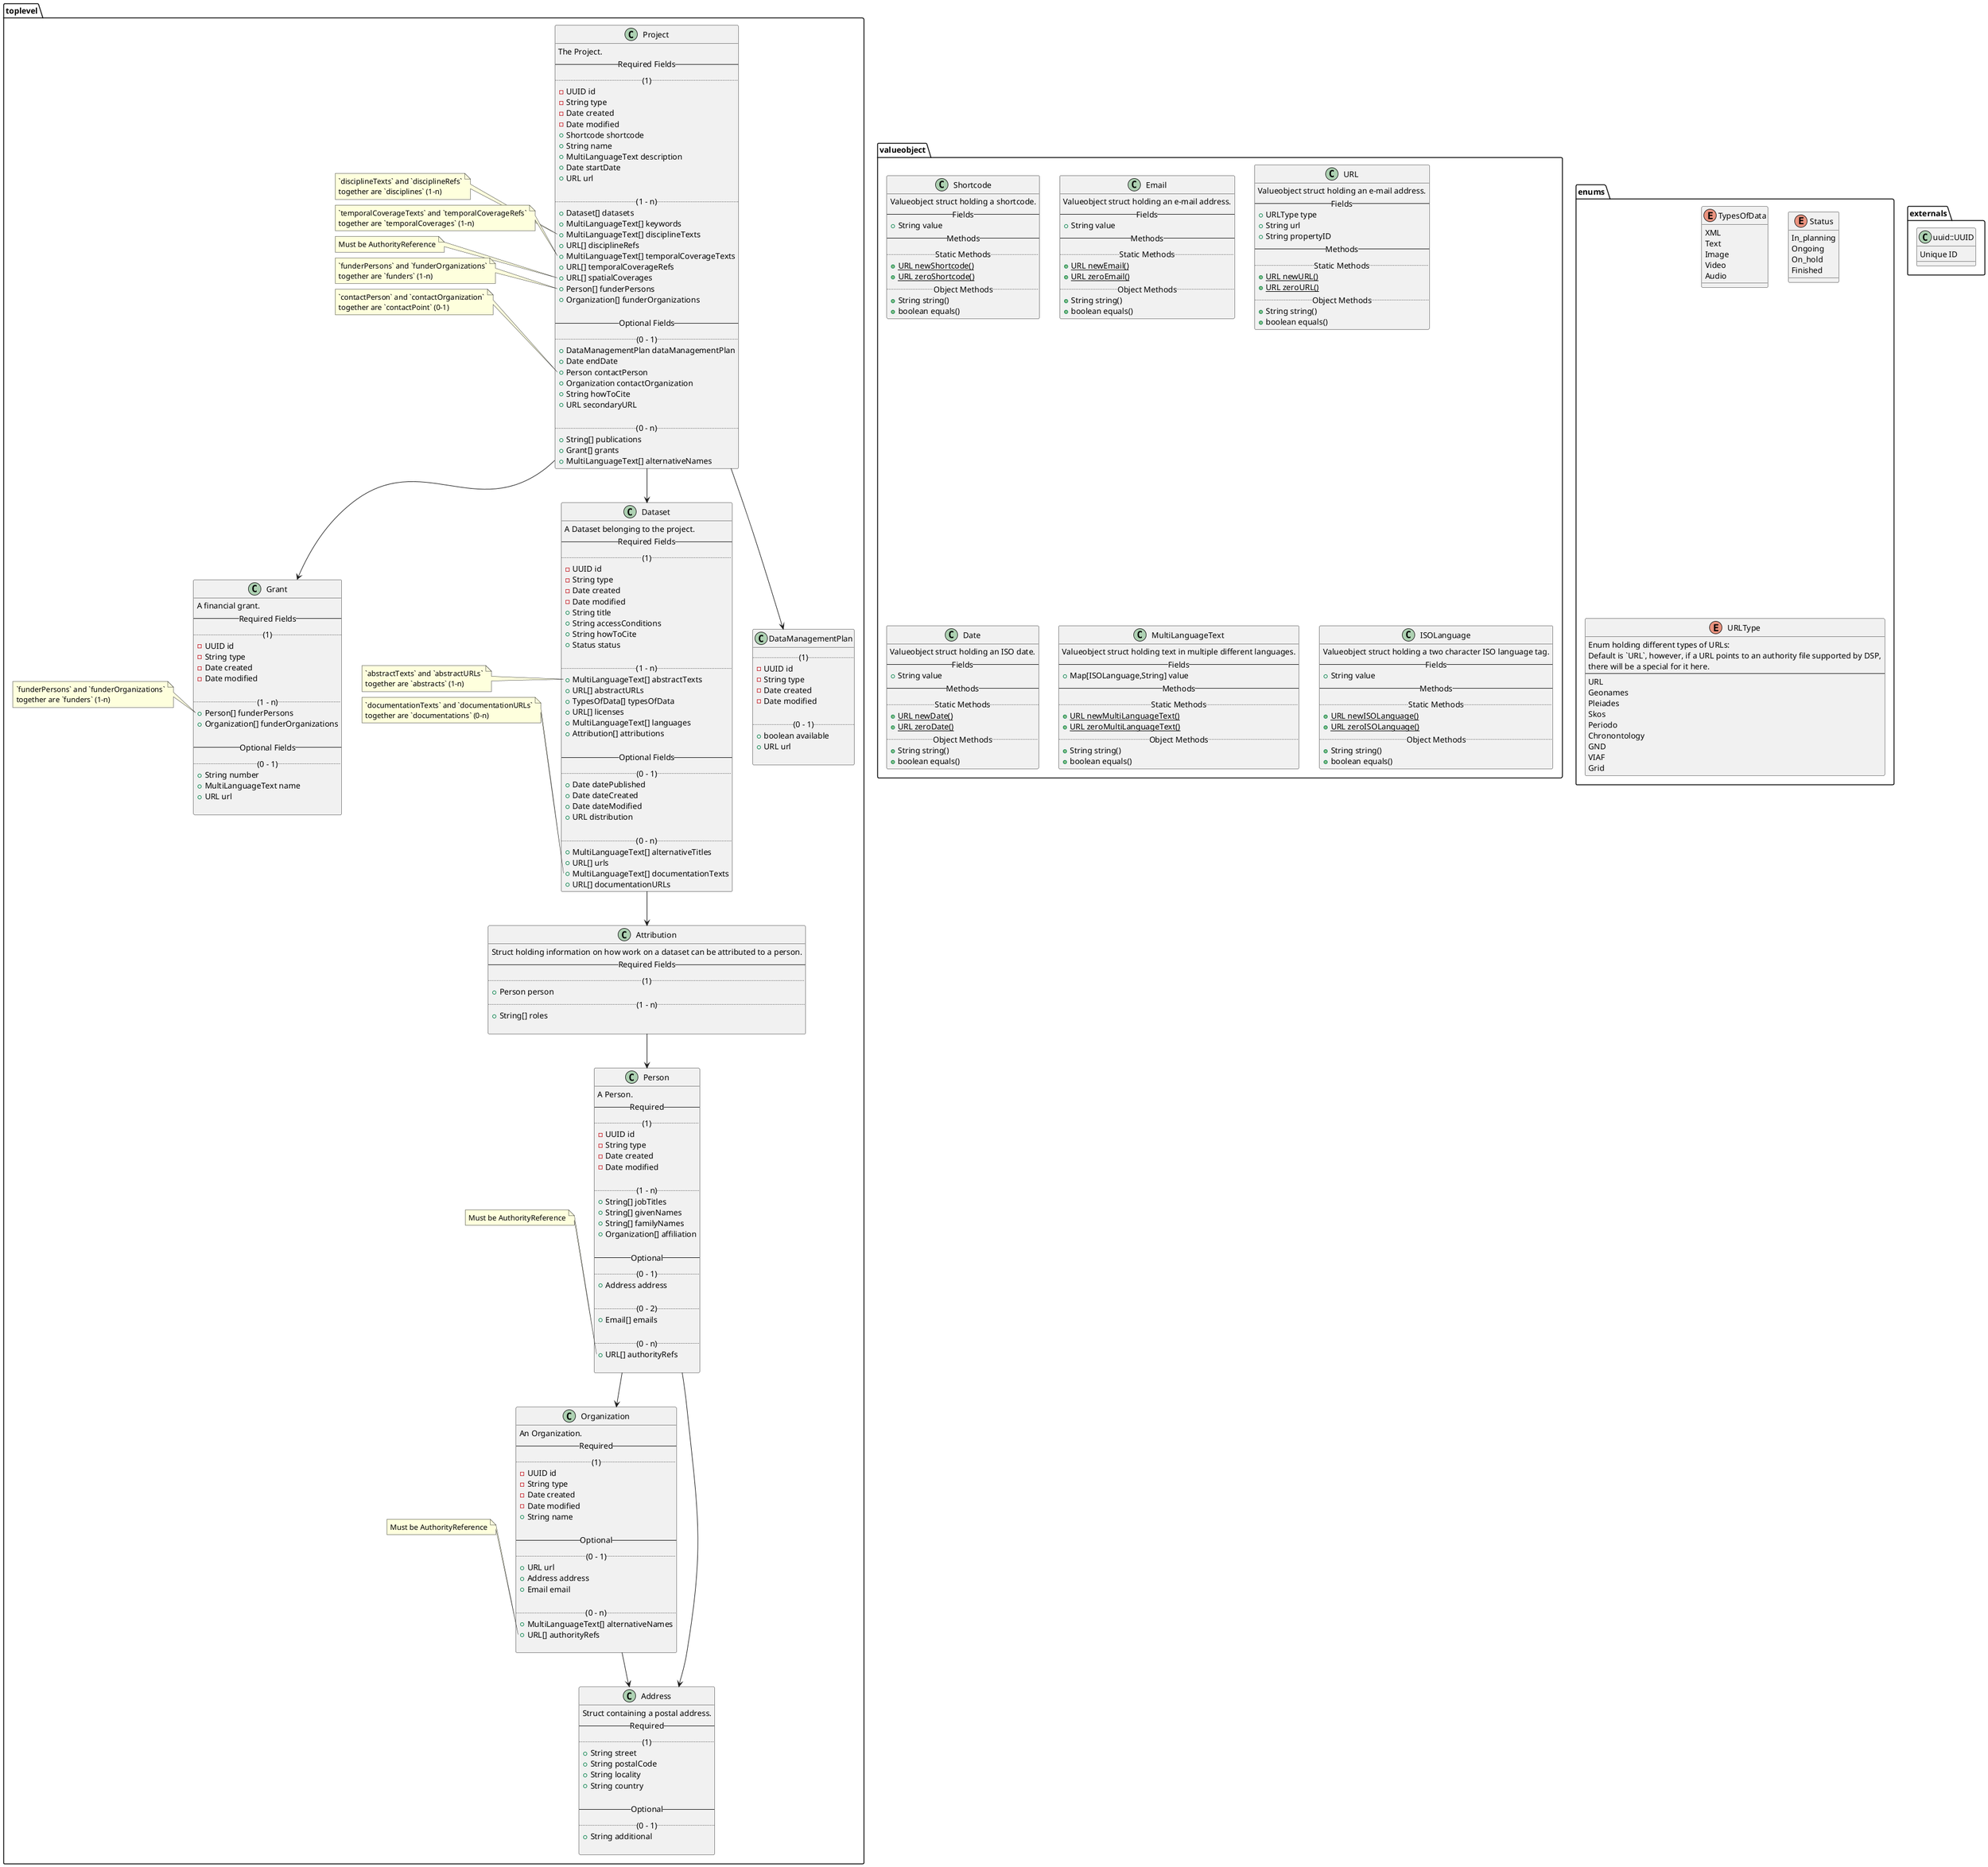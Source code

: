 @startuml Domain Entities

package toplevel {

  class Project {
    The Project.
    -- Required Fields --
    .. (1) ..
    -UUID id
    -String type
    -Date created
    -Date modified
    +Shortcode shortcode
    +String name
    +MultiLanguageText description
    +Date startDate
    +URL url

    .. (1 - n) ..
    +Dataset[] datasets
    +MultiLanguageText[] keywords
    +MultiLanguageText[] disciplineTexts
    +URL[] disciplineRefs
    +MultiLanguageText[] temporalCoverageTexts
    +URL[] temporalCoverageRefs
    +URL[] spatialCoverages
    +Person[] funderPersons
    +Organization[] funderOrganizations

    -- Optional Fields --
    .. (0 - 1) ..
    +DataManagementPlan dataManagementPlan
    +Date endDate
    +Person contactPerson
    +Organization contactOrganization
    +String howToCite
    +URL secondaryURL

    .. (0 - n) ..
    +String[] publications
    +Grant[] grants
    +MultiLanguageText[] alternativeNames
  }

  note left of Project::disciplineTexts
    `disciplineTexts` and `disciplineRefs`
    together are `disciplines` (1-n)
  end note

  note left of Project::temporalCoverageTexts
    `temporalCoverageTexts` and `temporalCoverageRefs`
    together are `temporalCoverages` (1-n)
  end note

  note left of Project::spatialCoverage
    Must be AuthorityReference
  end note

  note left of Project::funderPersons
    `funderPersons` and `funderOrganizations`
    together are `funders` (1-n)
  end note

  note left of Project::contactPerson
    `contactPerson` and `contactOrganization`
    together are `contactPoint` (0-1)
  end note

  class Dataset {
    A Dataset belonging to the project.
    -- Required Fields --
    .. (1) ..
    -UUID id
    -String type
    -Date created
    -Date modified
    +String title
    +String accessConditions
    +String howToCite
    +Status status

    .. (1 - n) ..
    +MultiLanguageText[] abstractTexts
    +URL[] abstractURLs
    +TypesOfData[] typesOfData
    +URL[] licenses
    +MultiLanguageText[] languages
    +Attribution[] attributions

    -- Optional Fields --
    .. (0 - 1) ..
    +Date datePublished
    +Date dateCreated
    +Date dateModified
    +URL distribution

    .. (0 - n) ..
    +MultiLanguageText[] alternativeTitles
    +URL[] urls
    +MultiLanguageText[] documentationTexts
    +URL[] documentationURLs
  }

  note left of Dataset::abstractTexts
    `abstractTexts` and `abstractURLs`
    together are `abstracts` (1-n)
  end note

  note left of Dataset::documentationTexts
    `documentationTexts` and `documentationURLs`
    together are `documentations` (0-n)
  end note

  class DataManagementPlan {
    .. (1) ..
    -UUID id
    -String type
    -Date created
    -Date modified

    .. (0 - 1) ..
    +boolean available
    +URL url

  }

  class Grant {
    A financial grant.
    -- Required Fields --
    .. (1) ..
    -UUID id
    -String type
    -Date created
    -Date modified

    .. (1 - n) ..
    +Person[] funderPersons
    +Organization[] funderOrganizations

    -- Optional Fields --
    .. (0 - 1) ..
    +String number
    +MultiLanguageText name
    +URL url

  }

  note left of Grant::funderPersons
    `funderPersons` and `funderOrganizations`
    together are `funders` (1-n)
  end note

  class Person {
    A Person.
    -- Required --
    .. (1) ..
    -UUID id
    -String type
    -Date created
    -Date modified

    .. (1 - n) ..
    +String[] jobTitles
    +String[] givenNames
    +String[] familyNames
    +Organization[] affiliation

    -- Optional --
    .. (0 - 1) ..
    +Address address

    .. (0 - 2) ..
    +Email[] emails

    .. (0 - n) ..
    +URL[] authorityRefs

  }

  note left of Person::authorityRefs
    Must be AuthorityReference
  end note

  class Organization {
    An Organization.
    -- Required --
    .. (1) ..
    -UUID id
    -String type
    -Date created
    -Date modified
    +String name

    -- Optional --
    .. (0 - 1) ..
    +URL url
    +Address address
    +Email email

    .. (0 - n) ..
    +MultiLanguageText[] alternativeNames
    +URL[] authorityRefs

  }

  note left of Organization::authorityRefs
    Must be AuthorityReference
  end note

  class Address {
    Struct containing a postal address.
    -- Required --
    .. (1) ..
    +String street
    +String postalCode
    +String locality
    +String country

    -- Optional --
    .. (0 - 1) ..
    +String additional

  }

  class Attribution {
    Struct holding information on how work on a dataset can be attributed to a person.
    -- Required Fields --
    .. (1) ..
    +Person person
    .. (1 - n) ..
    +String[] roles

  }
  

}

package valueobject {

  class Shortcode{
    Valueobject struct holding a shortcode.
    -- Fields --
    +String value
    -- Methods --
    .. Static Methods ..
    {static} +URL newShortcode()
    {static} +URL zeroShortcode()
    .. Object Methods ..
    +String string()
    +boolean equals()
  }

  class Email{
    Valueobject struct holding an e-mail address.
    -- Fields --
    +String value
    -- Methods --
    .. Static Methods ..
    {static} +URL newEmail()
    {static} +URL zeroEmail()
    .. Object Methods ..
    +String string()
    +boolean equals()
  }

  class URL{
    Valueobject struct holding an e-mail address.
    -- Fields --
    +URLType type
    +String url
    +String propertyID
    -- Methods --
    .. Static Methods ..
    {static} +URL newURL()
    {static} +URL zeroURL()
    .. Object Methods ..
    +String string()
    +boolean equals()
  }

  class Date {
    Valueobject struct holding an ISO date.
    -- Fields --
    +String value
    'TODO: string or date String
    -- Methods --
    .. Static Methods ..
    {static} +URL newDate()
    {static} +URL zeroDate()
    .. Object Methods ..
    +String string()
    +boolean equals()
  }

  class MultiLanguageText {
    Valueobject struct holding text in multiple different languages.
    -- Fields --
    +Map[ISOLanguage,String] value
    -- Methods --
    .. Static Methods ..
    {static} +URL newMultiLanguageText()
    {static} +URL zeroMultiLanguageText()
    .. Object Methods ..
    +String string()
    +boolean equals()
  }

  class ISOLanguage {
    Valueobject struct holding a two character ISO language tag.
    -- Fields --
    +String value
    -- Methods --
    .. Static Methods ..
    {static} +URL newISOLanguage()
    {static} +URL zeroISOLanguage()
    .. Object Methods ..
    +String string()
    +boolean equals()
  }
}

package enums {

  enum TypesOfData {
    XML
    Text
    Image
    Video
    Audio
  }

  enum Status {
    In_planning
    Ongoing
    On_hold
    Finished
  }

  enum URLType {
    Enum holding different types of URLs:
    Default is `URL`, however, if a URL points to an authority file supported by DSP,
    there will be a special for it here.
    ---
    URL
    Geonames
    Pleiades
    Skos
    Periodo
    Chronontology
    GND
    VIAF
    Grid
  }

}

package externals {
  class uuid::UUID {
    Unique ID
  }
}


Project --> Dataset
Project --> DataManagementPlan
Project --> Grant
Dataset --> Attribution
Attribution --> Person
Person --> Organization
Person --> Address
Organization --> Address


@enduml
